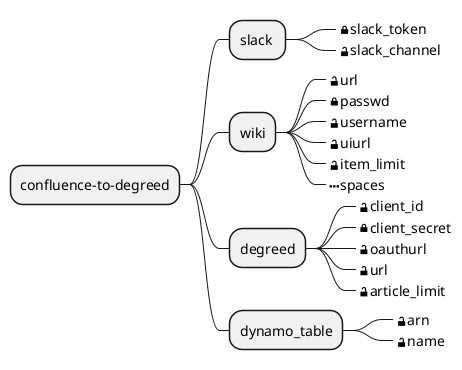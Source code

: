 @startmindmap
* confluence-to-degreed
** slack 
***_ <&lock-locked>slack_token
***_ <&lock-unlocked>slack_channel
** wiki
***_ <&lock-unlocked>url
***_ <&lock-locked>passwd
***_ <&lock-unlocked>username
***_ <&lock-unlocked>uiurl
***_ <&lock-unlocked>item_limit
***_ <&ellipses>spaces
** degreed
***_ <&lock-unlocked>client_id
***_ <&lock-locked>client_secret
***_ <&lock-unlocked>oauthurl
***_ <&lock-unlocked>url
***_ <&lock-unlocked>article_limit
** dynamo_table
***_ <&lock-unlocked>arn
***_ <&lock-unlocked>name

@endmindmap

